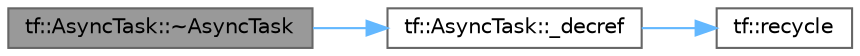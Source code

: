 digraph "tf::AsyncTask::~AsyncTask"
{
 // LATEX_PDF_SIZE
  bgcolor="transparent";
  edge [fontname=Helvetica,fontsize=10,labelfontname=Helvetica,labelfontsize=10];
  node [fontname=Helvetica,fontsize=10,shape=box,height=0.2,width=0.4];
  rankdir="LR";
  Node1 [id="Node000001",label="tf::AsyncTask::~AsyncTask",height=0.2,width=0.4,color="gray40", fillcolor="grey60", style="filled", fontcolor="black",tooltip="destroys the managed async task if this is the last owner"];
  Node1 -> Node2 [id="edge3_Node000001_Node000002",color="steelblue1",style="solid",tooltip=" "];
  Node2 [id="Node000002",label="tf::AsyncTask::_decref",height=0.2,width=0.4,color="grey40", fillcolor="white", style="filled",URL="$classtf_1_1_async_task.html#aaee1f8ef1109eb90ad20bac2cba4eaca",tooltip=" "];
  Node2 -> Node3 [id="edge4_Node000002_Node000003",color="steelblue1",style="solid",tooltip=" "];
  Node3 [id="Node000003",label="tf::recycle",height=0.2,width=0.4,color="grey40", fillcolor="white", style="filled",URL="$namespacetf.html#a445fe5f14e30fe86b18bf7c35df34ad5",tooltip=" "];
}
